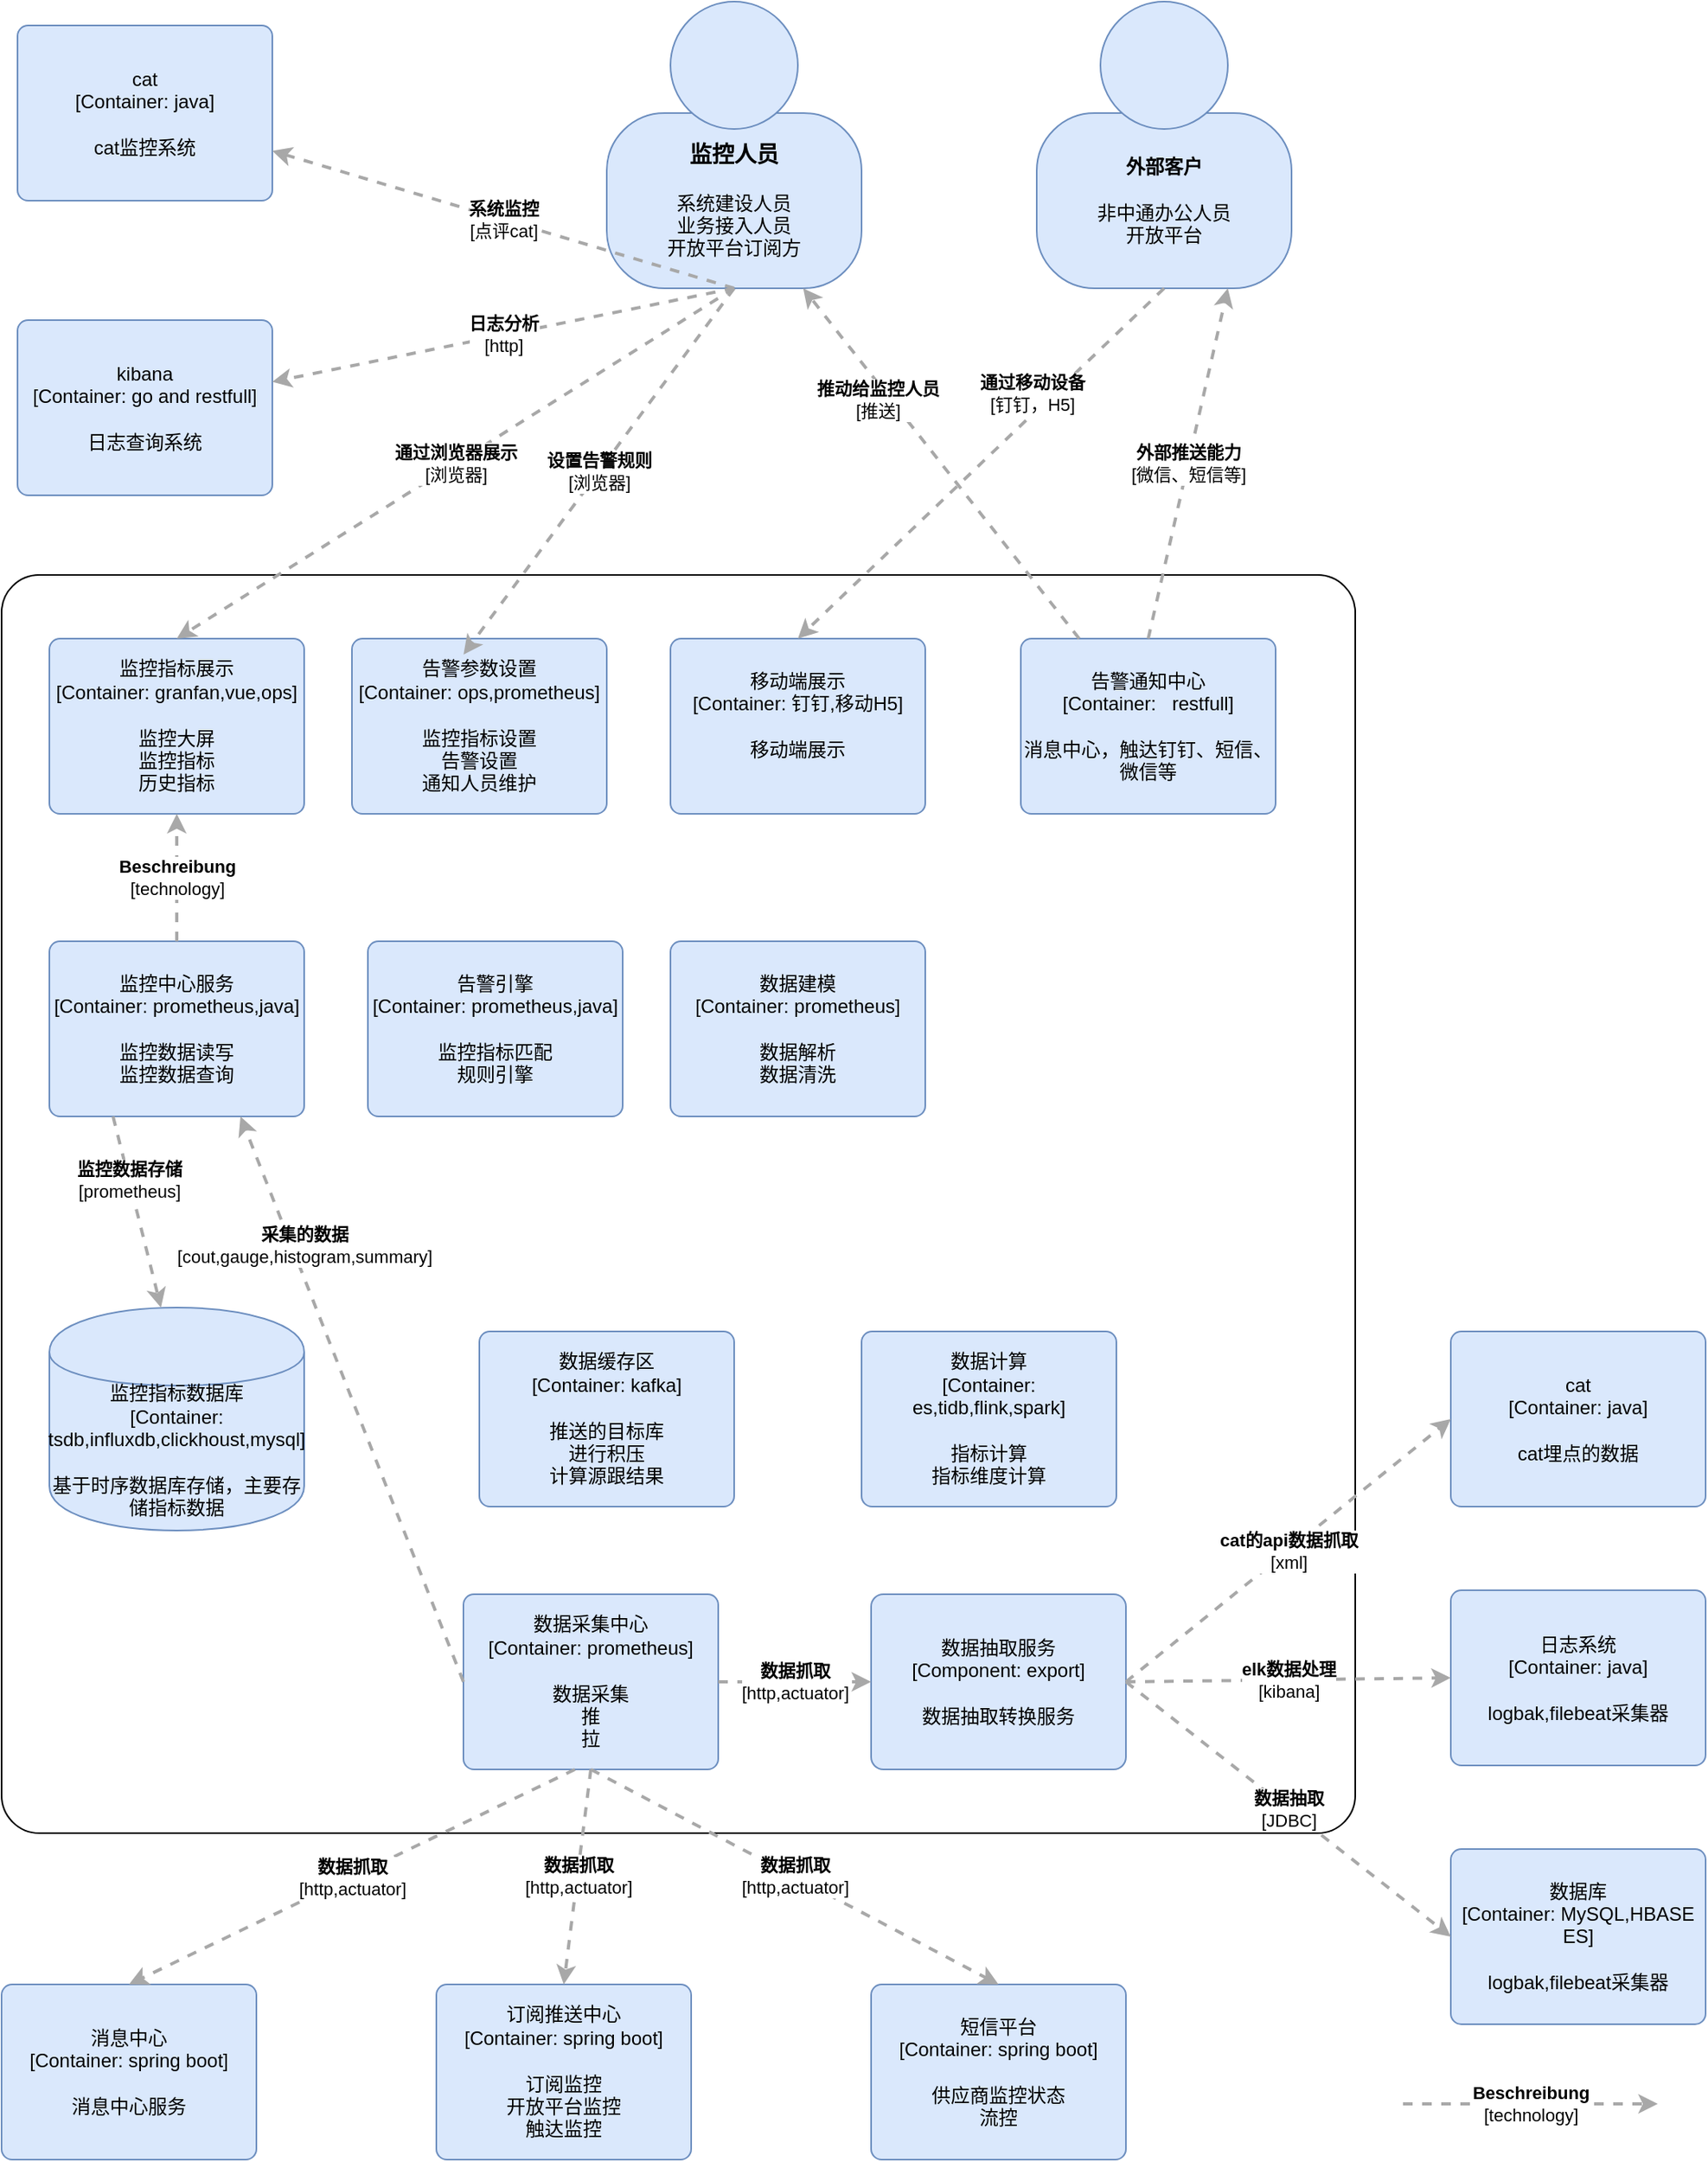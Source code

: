 <mxfile version="12.1.0" type="github" pages="1"><diagram id="i78jF7S9eZtzGsGvZzqO" name="Page-1"><mxGraphModel dx="1172" dy="1951" grid="1" gridSize="10" guides="1" tooltips="1" connect="1" arrows="1" fold="1" page="1" pageScale="1" pageWidth="827" pageHeight="1169" math="0" shadow="0"><root><mxCell id="0"/><mxCell id="1" parent="0"/><object label="&lt;div style=&quot;text-align: left&quot;&gt;&lt;br&gt;&lt;/div&gt;" placeholders="1" c4Name="hostname" c4Type="DeploymentNode" c4OperationSystem="operationSystem" c4ScalingFactor="scalingFactor" id="yf4RbYaAV2OzHXyKXAKW-41"><mxCell style="rounded=1;whiteSpace=wrap;html=1;labelBackgroundColor=none;fillColor=#ffffff;fontColor=#000000;align=left;arcSize=3;strokeColor=#000000;verticalAlign=bottom;shadow=0;comic=0;glass=0;gradientColor=none;" parent="1" vertex="1"><mxGeometry x="60" y="250" width="850" height="790" as="geometry"/><C4DeploymentNode as="c4"/></mxCell></object><mxCell id="yf4RbYaAV2OzHXyKXAKW-1" value="" style="group;rounded=0;labelBackgroundColor=none;fillColor=none;fontColor=#000000;align=center;html=1;" parent="1" vertex="1" connectable="0"><mxGeometry x="440" y="-110" width="160" height="180" as="geometry"/><C4Person as="c4"/></mxCell><object label="&lt;font style=&quot;font-size: 14px&quot;&gt;&lt;b&gt;监控人员&lt;/b&gt;&lt;/font&gt;&lt;br&gt;&lt;div&gt;&lt;br&gt;&lt;/div&gt;&lt;div&gt;系统建设人员&lt;/div&gt;&lt;div&gt;业务接入人员&lt;/div&gt;&lt;div&gt;开放平台订阅方&lt;/div&gt;" placeholders="1" c4Name="name" c4Type="body" c4Description="Beschreibung" id="yf4RbYaAV2OzHXyKXAKW-2"><mxCell style="rounded=1;whiteSpace=wrap;html=1;labelBackgroundColor=none;fillColor=#dae8fc;fontColor=#000000;align=center;arcSize=33;strokeColor=#6c8ebf;" parent="yf4RbYaAV2OzHXyKXAKW-1" vertex="1"><mxGeometry y="70" width="160" height="110" as="geometry"/><C4Person as="c4"/></mxCell></object><mxCell id="yf4RbYaAV2OzHXyKXAKW-3" value="" style="ellipse;whiteSpace=wrap;html=1;aspect=fixed;rounded=0;labelBackgroundColor=none;fillColor=#dae8fc;fontSize=12;fontColor=#000000;align=center;strokeColor=#6c8ebf;" parent="yf4RbYaAV2OzHXyKXAKW-1" vertex="1"><mxGeometry x="40" width="80" height="80" as="geometry"/><C4Person as="c4"/></mxCell><object label="cat&lt;br&gt;&lt;div&gt;[Container: java&lt;span&gt;]&lt;/span&gt;&lt;/div&gt;&lt;div&gt;&lt;br&gt;&lt;/div&gt;&lt;div&gt;cat监控系统&lt;/div&gt;" placeholders="1" c4Name="name" c4Type="Container" c4Technology="technology" c4Description="Beschreibung" id="yf4RbYaAV2OzHXyKXAKW-24"><mxCell style="rounded=1;whiteSpace=wrap;html=1;labelBackgroundColor=none;fillColor=#dae8fc;fontColor=#000000;align=center;arcSize=6;strokeColor=#6c8ebf;" parent="1" vertex="1"><mxGeometry x="70" y="-95" width="160" height="110" as="geometry"/><C4Container as="c4"/></mxCell></object><mxCell id="yf4RbYaAV2OzHXyKXAKW-31" value="" style="group;rounded=0;labelBackgroundColor=none;align=center;html=1;" parent="1" vertex="1" connectable="0"><mxGeometry x="710" y="-110" width="160" height="180" as="geometry"/><C4Person as="c4"/></mxCell><object label="&lt;b&gt;外部客户&lt;/b&gt;&lt;br&gt;&lt;div&gt;&lt;br&gt;&lt;/div&gt;&lt;div&gt;非中通办公人员&lt;/div&gt;&lt;div&gt;开放平台&lt;/div&gt;" placeholders="1" c4Name="name" c4Type="body" c4Description="Beschreibung" id="yf4RbYaAV2OzHXyKXAKW-32"><mxCell style="rounded=1;whiteSpace=wrap;html=1;labelBackgroundColor=none;fillColor=#dae8fc;fontColor=#000000;align=center;arcSize=33;strokeColor=#6c8ebf;" parent="yf4RbYaAV2OzHXyKXAKW-31" vertex="1"><mxGeometry y="70" width="160" height="110" as="geometry"/><C4Person as="c4"/></mxCell></object><mxCell id="yf4RbYaAV2OzHXyKXAKW-33" value="" style="ellipse;whiteSpace=wrap;html=1;aspect=fixed;rounded=0;labelBackgroundColor=none;fillColor=#dae8fc;fontSize=12;fontColor=#000000;align=center;strokeColor=#6c8ebf;" parent="yf4RbYaAV2OzHXyKXAKW-31" vertex="1"><mxGeometry x="40" width="80" height="80" as="geometry"/><C4Person as="c4"/></mxCell><object label="kibana&lt;br&gt;&lt;div&gt;[Container: go and restfull&lt;span&gt;]&lt;/span&gt;&lt;/div&gt;&lt;div&gt;&lt;br&gt;&lt;/div&gt;&lt;div&gt;日志查询系统&lt;/div&gt;" placeholders="1" c4Name="name" c4Type="Container" c4Technology="technology" c4Description="Beschreibung" id="yf4RbYaAV2OzHXyKXAKW-34"><mxCell style="rounded=1;whiteSpace=wrap;html=1;labelBackgroundColor=none;fillColor=#dae8fc;fontColor=#000000;align=center;arcSize=6;strokeColor=#6c8ebf;" parent="1" vertex="1"><mxGeometry x="70" y="90" width="160" height="110" as="geometry"/><C4Container as="c4"/></mxCell></object><object label="告警通知中心&lt;br&gt;&lt;div&gt;[Container:&amp;nbsp; &amp;nbsp;restfull&lt;span&gt;]&lt;/span&gt;&lt;/div&gt;&lt;div&gt;&lt;br&gt;&lt;/div&gt;&lt;div&gt;消息中心，触达钉钉、短信、微信等&lt;/div&gt;" placeholders="1" c4Name="name" c4Type="Container" c4Technology="technology" c4Description="Beschreibung" id="yf4RbYaAV2OzHXyKXAKW-36"><mxCell style="rounded=1;whiteSpace=wrap;html=1;labelBackgroundColor=none;fillColor=#dae8fc;fontColor=#000000;align=center;arcSize=6;strokeColor=#6c8ebf;" parent="1" vertex="1"><mxGeometry x="700" y="290" width="160" height="110" as="geometry"/><C4Container as="c4"/></mxCell></object><object label="监控指标数据库&lt;br&gt;&lt;div&gt;[Container: tsdb,influxdb,clickhoust,mysql]&lt;/div&gt;&lt;div&gt;&lt;br&gt;&lt;/div&gt;&lt;div&gt;基于时序数据库存储，主要存储指标数据&lt;/div&gt;" placeholders="1" c4Type="Database" c4Technology="technology" c4Description="Beschreibung" id="yf4RbYaAV2OzHXyKXAKW-40"><mxCell style="shape=cylinder;whiteSpace=wrap;html=1;boundedLbl=1;rounded=0;labelBackgroundColor=none;fillColor=#dae8fc;fontSize=12;fontColor=#000000;align=center;strokeColor=#6c8ebf;" parent="1" vertex="1"><mxGeometry x="90" y="710" width="160" height="140" as="geometry"/><C4Database as="c4"/></mxCell></object><object label="监控指标展示&lt;br&gt;&lt;div&gt;[Container: granfan,vue,ops&lt;span&gt;]&lt;/span&gt;&lt;/div&gt;&lt;div&gt;&lt;br&gt;&lt;/div&gt;&lt;div&gt;监控大屏&lt;/div&gt;&lt;div&gt;监控指标&lt;/div&gt;&lt;div&gt;&lt;span&gt;历史指标&lt;/span&gt;&lt;/div&gt;" placeholders="1" c4Name="name" c4Type="Container" c4Technology="technology" c4Description="Beschreibung" id="yf4RbYaAV2OzHXyKXAKW-42"><mxCell style="rounded=1;whiteSpace=wrap;html=1;labelBackgroundColor=none;fillColor=#dae8fc;fontColor=#000000;align=center;arcSize=6;strokeColor=#6c8ebf;shadow=0;glass=0;comic=0;" parent="1" vertex="1"><mxGeometry x="90" y="290" width="160" height="110" as="geometry"/><C4Container as="c4"/></mxCell></object><object label="告警参数设置&lt;br&gt;&lt;div&gt;[Container: ops,prometheus&lt;span&gt;]&lt;/span&gt;&lt;/div&gt;&lt;div&gt;&lt;br&gt;&lt;/div&gt;&lt;div&gt;监控指标设置&lt;/div&gt;&lt;div&gt;告警设置&lt;/div&gt;&lt;div&gt;通知人员维护&lt;/div&gt;" placeholders="1" c4Name="name" c4Type="Container" c4Technology="technology" c4Description="Beschreibung" id="ALVnCxlmgeaHpqrfKcKQ-1"><mxCell style="rounded=1;whiteSpace=wrap;html=1;labelBackgroundColor=none;fillColor=#dae8fc;fontColor=#000000;align=center;arcSize=6;strokeColor=#6c8ebf;shadow=0;glass=0;comic=0;" vertex="1" parent="1"><mxGeometry x="280" y="290" width="160" height="110" as="geometry"/><C4Container as="c4"/></mxCell></object><object label="移动端展示&lt;br&gt;&lt;div&gt;[Container: 钉钉,移动H5&lt;span&gt;]&lt;/span&gt;&lt;/div&gt;&lt;div&gt;&lt;br&gt;&lt;/div&gt;&lt;div&gt;移动端展示&lt;/div&gt;&lt;div&gt;&lt;br&gt;&lt;/div&gt;" placeholders="1" c4Name="name" c4Type="Container" c4Technology="technology" c4Description="Beschreibung" id="ALVnCxlmgeaHpqrfKcKQ-2"><mxCell style="rounded=1;whiteSpace=wrap;html=1;labelBackgroundColor=none;fillColor=#dae8fc;fontColor=#000000;align=center;arcSize=6;strokeColor=#6c8ebf;shadow=0;glass=0;comic=0;" vertex="1" parent="1"><mxGeometry x="480" y="290" width="160" height="110" as="geometry"/><C4Container as="c4"/></mxCell></object><object label="监控中心服务&lt;br&gt;&lt;div&gt;[Container: prometheus,java&lt;span&gt;]&lt;/span&gt;&lt;/div&gt;&lt;div&gt;&lt;br&gt;&lt;/div&gt;&lt;div&gt;监控数据读写&lt;/div&gt;&lt;div&gt;监控数据查询&lt;/div&gt;" placeholders="1" c4Name="name" c4Type="Container" c4Technology="technology" c4Description="Beschreibung" id="ALVnCxlmgeaHpqrfKcKQ-3"><mxCell style="rounded=1;whiteSpace=wrap;html=1;labelBackgroundColor=none;fillColor=#dae8fc;fontColor=#000000;align=center;arcSize=6;strokeColor=#6c8ebf;shadow=0;glass=0;comic=0;" vertex="1" parent="1"><mxGeometry x="90" y="480" width="160" height="110" as="geometry"/><C4Container as="c4"/></mxCell></object><object label="告警引擎&lt;br&gt;&lt;div&gt;[Container: prometheus,java&lt;span&gt;]&lt;/span&gt;&lt;/div&gt;&lt;div&gt;&lt;br&gt;&lt;/div&gt;&lt;div&gt;监控指标匹配&lt;/div&gt;&lt;div&gt;规则引擎&lt;/div&gt;" placeholders="1" c4Name="name" c4Type="Container" c4Technology="technology" c4Description="Beschreibung" id="ALVnCxlmgeaHpqrfKcKQ-4"><mxCell style="rounded=1;whiteSpace=wrap;html=1;labelBackgroundColor=none;fillColor=#dae8fc;fontColor=#000000;align=center;arcSize=6;strokeColor=#6c8ebf;shadow=0;glass=0;comic=0;" vertex="1" parent="1"><mxGeometry x="290" y="480" width="160" height="110" as="geometry"/><C4Container as="c4"/></mxCell></object><object label="数据建模&lt;br&gt;&lt;div&gt;[Container: prometheus&lt;span&gt;]&lt;/span&gt;&lt;/div&gt;&lt;div&gt;&lt;br&gt;&lt;/div&gt;&lt;div&gt;数据解析&lt;/div&gt;&lt;div&gt;数据清洗&lt;/div&gt;" placeholders="1" c4Name="name" c4Type="Container" c4Technology="technology" c4Description="Beschreibung" id="ALVnCxlmgeaHpqrfKcKQ-5"><mxCell style="rounded=1;whiteSpace=wrap;html=1;labelBackgroundColor=none;fillColor=#dae8fc;fontColor=#000000;align=center;arcSize=6;strokeColor=#6c8ebf;shadow=0;glass=0;comic=0;" vertex="1" parent="1"><mxGeometry x="480" y="480" width="160" height="110" as="geometry"/><C4Container as="c4"/></mxCell></object><object label="数据计算&lt;br&gt;&lt;div&gt;[Container: es,tidb,flink,spark&lt;span&gt;]&lt;/span&gt;&lt;/div&gt;&lt;div&gt;&lt;br&gt;&lt;/div&gt;&lt;div&gt;指标计算&lt;/div&gt;&lt;div&gt;指标维度计算&lt;/div&gt;" placeholders="1" c4Name="name" c4Type="Container" c4Technology="technology" c4Description="Beschreibung" id="ALVnCxlmgeaHpqrfKcKQ-6"><mxCell style="rounded=1;whiteSpace=wrap;html=1;labelBackgroundColor=none;fillColor=#dae8fc;fontColor=#000000;align=center;arcSize=6;strokeColor=#6c8ebf;shadow=0;glass=0;comic=0;" vertex="1" parent="1"><mxGeometry x="600" y="725" width="160" height="110" as="geometry"/><C4Container as="c4"/></mxCell></object><object label="数据采集中心&lt;br&gt;&lt;div&gt;[Container: prometheus&lt;span&gt;]&lt;/span&gt;&lt;/div&gt;&lt;div&gt;&lt;br&gt;&lt;/div&gt;&lt;div&gt;数据采集&lt;/div&gt;&lt;div&gt;推&lt;/div&gt;&lt;div&gt;拉&lt;/div&gt;" placeholders="1" c4Name="name" c4Type="Container" c4Technology="technology" c4Description="Beschreibung" id="ALVnCxlmgeaHpqrfKcKQ-7"><mxCell style="rounded=1;whiteSpace=wrap;html=1;labelBackgroundColor=none;fillColor=#dae8fc;fontColor=#000000;align=center;arcSize=6;strokeColor=#6c8ebf;shadow=0;glass=0;comic=0;" vertex="1" parent="1"><mxGeometry x="350" y="890" width="160" height="110" as="geometry"/><C4Container as="c4"/></mxCell></object><object label="消息中心&lt;br&gt;&lt;div&gt;[Container: spring boot&lt;span&gt;]&lt;/span&gt;&lt;/div&gt;&lt;div&gt;&lt;br&gt;&lt;/div&gt;&lt;div&gt;消息中心服务&lt;/div&gt;" placeholders="1" c4Name="name" c4Type="Container" c4Technology="technology" c4Description="Beschreibung" id="ALVnCxlmgeaHpqrfKcKQ-8"><mxCell style="rounded=1;whiteSpace=wrap;html=1;labelBackgroundColor=none;fillColor=#dae8fc;fontColor=#000000;align=center;arcSize=6;strokeColor=#6c8ebf;" vertex="1" parent="1"><mxGeometry x="60" y="1135" width="160" height="110" as="geometry"/><C4Container as="c4"/></mxCell></object><object label="订阅推送中心&lt;br&gt;&lt;div&gt;[Container: spring boot&lt;span&gt;]&lt;/span&gt;&lt;/div&gt;&lt;div&gt;&lt;br&gt;&lt;/div&gt;&lt;div&gt;订阅监控&lt;/div&gt;&lt;div&gt;开放平台监控&lt;/div&gt;&lt;div&gt;触达监控&lt;/div&gt;" placeholders="1" c4Name="name" c4Type="Container" c4Technology="technology" c4Description="Beschreibung" id="ALVnCxlmgeaHpqrfKcKQ-9"><mxCell style="rounded=1;whiteSpace=wrap;html=1;labelBackgroundColor=none;fillColor=#dae8fc;fontColor=#000000;align=center;arcSize=6;strokeColor=#6c8ebf;" vertex="1" parent="1"><mxGeometry x="333" y="1135" width="160" height="110" as="geometry"/><C4Container as="c4"/></mxCell></object><object label="短信平台&lt;br&gt;&lt;div&gt;[Container: spring boot&lt;span&gt;]&lt;/span&gt;&lt;/div&gt;&lt;div&gt;&lt;br&gt;&lt;/div&gt;&lt;div&gt;供应商监控状态&lt;/div&gt;&lt;div&gt;流控&lt;/div&gt;" placeholders="1" c4Name="name" c4Type="Container" c4Technology="technology" c4Description="Beschreibung" id="ALVnCxlmgeaHpqrfKcKQ-10"><mxCell style="rounded=1;whiteSpace=wrap;html=1;labelBackgroundColor=none;fillColor=#dae8fc;fontColor=#000000;align=center;arcSize=6;strokeColor=#6c8ebf;" vertex="1" parent="1"><mxGeometry x="606" y="1135" width="160" height="110" as="geometry"/><C4Container as="c4"/></mxCell></object><object label="数据缓存区&lt;br&gt;&lt;div&gt;[Container: kafka&lt;span&gt;]&lt;/span&gt;&lt;/div&gt;&lt;div&gt;&lt;br&gt;&lt;/div&gt;&lt;div&gt;推送的目标库&lt;/div&gt;&lt;div&gt;进行积压&lt;/div&gt;&lt;div&gt;计算源跟结果&lt;/div&gt;" placeholders="1" c4Name="name" c4Type="Container" c4Technology="technology" c4Description="Beschreibung" id="ALVnCxlmgeaHpqrfKcKQ-13"><mxCell style="rounded=1;whiteSpace=wrap;html=1;labelBackgroundColor=none;fillColor=#dae8fc;fontColor=#000000;align=center;arcSize=6;strokeColor=#6c8ebf;" vertex="1" parent="1"><mxGeometry x="360" y="725" width="160" height="110" as="geometry"/><C4Container as="c4"/></mxCell></object><object label="cat&lt;br&gt;&lt;div&gt;[Container: java&lt;span&gt;]&lt;/span&gt;&lt;/div&gt;&lt;div&gt;&lt;br&gt;&lt;/div&gt;&lt;div&gt;cat埋点的数据&lt;/div&gt;" placeholders="1" c4Name="name" c4Type="Container" c4Technology="technology" c4Description="Beschreibung" id="ALVnCxlmgeaHpqrfKcKQ-14"><mxCell style="rounded=1;whiteSpace=wrap;html=1;labelBackgroundColor=none;fillColor=#dae8fc;fontColor=#000000;align=center;arcSize=6;strokeColor=#6c8ebf;" vertex="1" parent="1"><mxGeometry x="970" y="725" width="160" height="110" as="geometry"/><C4Container as="c4"/></mxCell></object><object label="日志系统&lt;br&gt;&lt;div&gt;[Container: java&lt;span&gt;]&lt;/span&gt;&lt;/div&gt;&lt;div&gt;&lt;br&gt;&lt;/div&gt;&lt;div&gt;logbak,filebeat采集器&lt;/div&gt;" placeholders="1" c4Name="name" c4Type="Container" c4Technology="technology" c4Description="Beschreibung" id="ALVnCxlmgeaHpqrfKcKQ-15"><mxCell style="rounded=1;whiteSpace=wrap;html=1;labelBackgroundColor=none;fillColor=#dae8fc;fontColor=#000000;align=center;arcSize=6;strokeColor=#6c8ebf;" vertex="1" parent="1"><mxGeometry x="970" y="887.5" width="160" height="110" as="geometry"/><C4Container as="c4"/></mxCell></object><object label="&lt;div style=&quot;text-align: left&quot;&gt;&lt;div style=&quot;text-align: center&quot;&gt;&lt;b&gt;Beschreibung&lt;/b&gt;&lt;/div&gt;&lt;div style=&quot;text-align: center&quot;&gt;[technology]&lt;/div&gt;&lt;/div&gt;" c4Type="Relationship" c4Description="Beschreibung" c4Technology="technology" id="ALVnCxlmgeaHpqrfKcKQ-17"><mxCell style="edgeStyle=none;rounded=0;html=1;jettySize=auto;orthogonalLoop=1;strokeColor=#A8A8A8;strokeWidth=2;fontColor=#000000;jumpStyle=none;dashed=1;exitX=0.5;exitY=0;exitDx=0;exitDy=0;" edge="1" parent="1" source="ALVnCxlmgeaHpqrfKcKQ-3" target="yf4RbYaAV2OzHXyKXAKW-42"><mxGeometry width="160" relative="1" as="geometry"><mxPoint x="160" y="430" as="sourcePoint"/><mxPoint x="320" y="430" as="targetPoint"/></mxGeometry><C4Relationship as="c4"/></mxCell></object><object label="数据库&lt;br&gt;&lt;div&gt;[Container: MySQL,HBASE ES&lt;span&gt;]&lt;/span&gt;&lt;/div&gt;&lt;div&gt;&lt;br&gt;&lt;/div&gt;&lt;div&gt;logbak,filebeat采集器&lt;/div&gt;" placeholders="1" c4Name="name" c4Type="Container" c4Technology="technology" c4Description="Beschreibung" id="ALVnCxlmgeaHpqrfKcKQ-18"><mxCell style="rounded=1;whiteSpace=wrap;html=1;labelBackgroundColor=none;fillColor=#dae8fc;fontColor=#000000;align=center;arcSize=6;strokeColor=#6c8ebf;" vertex="1" parent="1"><mxGeometry x="970" y="1050" width="160" height="110" as="geometry"/><C4Container as="c4"/></mxCell></object><object label="&lt;div style=&quot;text-align: left&quot;&gt;&lt;div style=&quot;text-align: center&quot;&gt;&lt;b&gt;通过浏览器展示&lt;/b&gt;&lt;/div&gt;&lt;div style=&quot;text-align: center&quot;&gt;[浏览器]&lt;/div&gt;&lt;/div&gt;" c4Type="Relationship" c4Description="Beschreibung" c4Technology="technology" id="ALVnCxlmgeaHpqrfKcKQ-20"><mxCell style="edgeStyle=none;rounded=0;html=1;jettySize=auto;orthogonalLoop=1;strokeColor=#A8A8A8;strokeWidth=2;fontColor=#000000;jumpStyle=none;dashed=1;entryX=0.5;entryY=0;entryDx=0;entryDy=0;exitX=0.5;exitY=1;exitDx=0;exitDy=0;" edge="1" parent="1" source="yf4RbYaAV2OzHXyKXAKW-2" target="yf4RbYaAV2OzHXyKXAKW-42"><mxGeometry width="160" relative="1" as="geometry"><mxPoint x="510" y="120" as="sourcePoint"/><mxPoint x="200" y="110" as="targetPoint"/></mxGeometry><C4Relationship as="c4"/></mxCell></object><object label="&lt;div style=&quot;text-align: left&quot;&gt;&lt;div style=&quot;text-align: center&quot;&gt;&lt;b&gt;设置告警规则&lt;/b&gt;&lt;/div&gt;&lt;div style=&quot;text-align: center&quot;&gt;[浏览器]&lt;/div&gt;&lt;/div&gt;" c4Type="Relationship" c4Description="Beschreibung" c4Technology="technology" id="ALVnCxlmgeaHpqrfKcKQ-21"><mxCell style="edgeStyle=none;rounded=0;html=1;jettySize=auto;orthogonalLoop=1;strokeColor=#A8A8A8;strokeWidth=2;fontColor=#000000;jumpStyle=none;dashed=1;entryX=0.438;entryY=0.091;entryDx=0;entryDy=0;entryPerimeter=0;exitX=0.5;exitY=1;exitDx=0;exitDy=0;" edge="1" parent="1" source="yf4RbYaAV2OzHXyKXAKW-2" target="ALVnCxlmgeaHpqrfKcKQ-1"><mxGeometry width="160" relative="1" as="geometry"><mxPoint x="510" y="170" as="sourcePoint"/><mxPoint x="310" y="160" as="targetPoint"/><Array as="points"/></mxGeometry><C4Relationship as="c4"/></mxCell></object><object label="&lt;div style=&quot;text-align: left&quot;&gt;&lt;div style=&quot;text-align: center&quot;&gt;&lt;b&gt;系统监控&lt;/b&gt;&lt;/div&gt;&lt;div style=&quot;text-align: center&quot;&gt;[点评cat]&lt;/div&gt;&lt;/div&gt;" c4Type="Relationship" c4Description="Beschreibung" c4Technology="technology" id="ALVnCxlmgeaHpqrfKcKQ-22"><mxCell style="edgeStyle=none;rounded=0;html=1;jettySize=auto;orthogonalLoop=1;strokeColor=#A8A8A8;strokeWidth=2;fontColor=#000000;jumpStyle=none;dashed=1;exitX=0.5;exitY=1;exitDx=0;exitDy=0;" edge="1" parent="1" source="yf4RbYaAV2OzHXyKXAKW-2" target="yf4RbYaAV2OzHXyKXAKW-24"><mxGeometry width="160" relative="1" as="geometry"><mxPoint x="1030" y="660" as="sourcePoint"/><mxPoint x="510" y="200" as="targetPoint"/></mxGeometry><C4Relationship as="c4"/></mxCell></object><object label="&lt;div style=&quot;text-align: left&quot;&gt;&lt;div style=&quot;text-align: center&quot;&gt;&lt;b&gt;日志分析&lt;/b&gt;&lt;/div&gt;&lt;div style=&quot;text-align: center&quot;&gt;[http]&lt;/div&gt;&lt;/div&gt;" c4Type="Relationship" c4Description="Beschreibung" c4Technology="technology" id="ALVnCxlmgeaHpqrfKcKQ-23"><mxCell style="edgeStyle=none;rounded=0;html=1;jettySize=auto;orthogonalLoop=1;strokeColor=#A8A8A8;strokeWidth=2;fontColor=#000000;jumpStyle=none;dashed=1;exitX=0.5;exitY=1;exitDx=0;exitDy=0;" edge="1" parent="1" source="yf4RbYaAV2OzHXyKXAKW-2" target="yf4RbYaAV2OzHXyKXAKW-34"><mxGeometry width="160" relative="1" as="geometry"><mxPoint x="670" y="190" as="sourcePoint"/><mxPoint x="600" y="190" as="targetPoint"/></mxGeometry><C4Relationship as="c4"/></mxCell></object><object label="&lt;div style=&quot;text-align: left&quot;&gt;&lt;div style=&quot;text-align: center&quot;&gt;&lt;b&gt;推动给监控人员&lt;/b&gt;&lt;/div&gt;&lt;div style=&quot;text-align: center&quot;&gt;[推送]&lt;/div&gt;&lt;/div&gt;" c4Type="Relationship" c4Description="Beschreibung" c4Technology="technology" id="ALVnCxlmgeaHpqrfKcKQ-24"><mxCell style="edgeStyle=none;rounded=0;html=1;jettySize=auto;orthogonalLoop=1;strokeColor=#A8A8A8;strokeWidth=2;fontColor=#000000;jumpStyle=none;dashed=1;" edge="1" parent="1" source="yf4RbYaAV2OzHXyKXAKW-36" target="yf4RbYaAV2OzHXyKXAKW-2"><mxGeometry x="0.401" y="7" width="160" relative="1" as="geometry"><mxPoint x="1030" y="250" as="sourcePoint"/><mxPoint x="610" y="140" as="targetPoint"/><mxPoint as="offset"/></mxGeometry><C4Relationship as="c4"/></mxCell></object><object label="&lt;div style=&quot;text-align: left&quot;&gt;&lt;div style=&quot;text-align: center&quot;&gt;&lt;b&gt;通过移动设备&lt;/b&gt;&lt;/div&gt;&lt;div style=&quot;text-align: center&quot;&gt;[钉钉，H5]&lt;/div&gt;&lt;/div&gt;" c4Type="Relationship" c4Description="Beschreibung" c4Technology="technology" id="ALVnCxlmgeaHpqrfKcKQ-25"><mxCell style="edgeStyle=none;rounded=0;html=1;entryX=0.5;entryY=0;jettySize=auto;orthogonalLoop=1;strokeColor=#A8A8A8;strokeWidth=2;fontColor=#000000;jumpStyle=none;dashed=1;exitX=0.5;exitY=1;exitDx=0;exitDy=0;entryDx=0;entryDy=0;" edge="1" parent="1" source="yf4RbYaAV2OzHXyKXAKW-32" target="ALVnCxlmgeaHpqrfKcKQ-2"><mxGeometry x="-0.33" y="-9" width="160" relative="1" as="geometry"><mxPoint x="910" y="110" as="sourcePoint"/><mxPoint x="1070" y="110" as="targetPoint"/><mxPoint y="-1" as="offset"/></mxGeometry><C4Relationship as="c4"/></mxCell></object><object label="&lt;div style=&quot;text-align: left&quot;&gt;&lt;div style=&quot;text-align: center&quot;&gt;&lt;b&gt;外部推送能力&lt;/b&gt;&lt;/div&gt;&lt;div style=&quot;text-align: center&quot;&gt;[微信、短信等]&lt;/div&gt;&lt;/div&gt;" c4Type="Relationship" c4Description="Beschreibung" c4Technology="technology" id="ALVnCxlmgeaHpqrfKcKQ-26"><mxCell style="edgeStyle=none;rounded=0;html=1;entryX=0.75;entryY=1;jettySize=auto;orthogonalLoop=1;strokeColor=#A8A8A8;strokeWidth=2;fontColor=#000000;jumpStyle=none;dashed=1;exitX=0.5;exitY=0;exitDx=0;exitDy=0;entryDx=0;entryDy=0;" edge="1" parent="1" source="yf4RbYaAV2OzHXyKXAKW-36" target="yf4RbYaAV2OzHXyKXAKW-32"><mxGeometry width="160" relative="1" as="geometry"><mxPoint x="830" y="180" as="sourcePoint"/><mxPoint x="1050" y="220" as="targetPoint"/></mxGeometry><C4Relationship as="c4"/></mxCell></object><object label="&lt;div style=&quot;text-align: left&quot;&gt;&lt;div style=&quot;text-align: center&quot;&gt;&lt;b&gt;数据抓取&lt;/b&gt;&lt;/div&gt;&lt;div style=&quot;text-align: center&quot;&gt;[http,actuator]&lt;/div&gt;&lt;/div&gt;" c4Type="Relationship" c4Description="Beschreibung" c4Technology="technology" id="ALVnCxlmgeaHpqrfKcKQ-29"><mxCell style="edgeStyle=none;rounded=0;html=1;entryX=0.5;entryY=0;jettySize=auto;orthogonalLoop=1;strokeColor=#A8A8A8;strokeWidth=2;fontColor=#000000;jumpStyle=none;dashed=1;entryDx=0;entryDy=0;" edge="1" parent="1" target="ALVnCxlmgeaHpqrfKcKQ-8"><mxGeometry width="160" relative="1" as="geometry"><mxPoint x="420" y="1000" as="sourcePoint"/><mxPoint x="580" y="1000" as="targetPoint"/></mxGeometry><C4Relationship as="c4"/></mxCell></object><object label="&lt;div style=&quot;text-align: left&quot;&gt;&lt;div style=&quot;text-align: center&quot;&gt;&lt;b&gt;数据抓取&lt;/b&gt;&lt;/div&gt;&lt;div style=&quot;text-align: center&quot;&gt;[http,actuator]&lt;/div&gt;&lt;/div&gt;" c4Type="Relationship" c4Description="Beschreibung" c4Technology="technology" id="ALVnCxlmgeaHpqrfKcKQ-30"><mxCell style="edgeStyle=none;rounded=0;html=1;entryX=0.5;entryY=0;jettySize=auto;orthogonalLoop=1;strokeColor=#A8A8A8;strokeWidth=2;fontColor=#000000;jumpStyle=none;dashed=1;entryDx=0;entryDy=0;exitX=0.5;exitY=1;exitDx=0;exitDy=0;" edge="1" parent="1" source="ALVnCxlmgeaHpqrfKcKQ-7" target="ALVnCxlmgeaHpqrfKcKQ-9"><mxGeometry width="160" relative="1" as="geometry"><mxPoint x="430" y="1010" as="sourcePoint"/><mxPoint x="150" y="1145" as="targetPoint"/></mxGeometry><C4Relationship as="c4"/></mxCell></object><object label="&lt;div style=&quot;text-align: left&quot;&gt;&lt;div style=&quot;text-align: center&quot;&gt;&lt;b&gt;数据抓取&lt;/b&gt;&lt;/div&gt;&lt;div style=&quot;text-align: center&quot;&gt;[http,actuator]&lt;/div&gt;&lt;/div&gt;" c4Type="Relationship" c4Description="Beschreibung" c4Technology="technology" id="ALVnCxlmgeaHpqrfKcKQ-31"><mxCell style="edgeStyle=none;rounded=0;html=1;entryX=0.5;entryY=0;jettySize=auto;orthogonalLoop=1;strokeColor=#A8A8A8;strokeWidth=2;fontColor=#000000;jumpStyle=none;dashed=1;entryDx=0;entryDy=0;exitX=0.5;exitY=1;exitDx=0;exitDy=0;" edge="1" parent="1" source="ALVnCxlmgeaHpqrfKcKQ-7" target="ALVnCxlmgeaHpqrfKcKQ-10"><mxGeometry width="160" relative="1" as="geometry"><mxPoint x="440" y="1010" as="sourcePoint"/><mxPoint x="423" y="1145" as="targetPoint"/></mxGeometry><C4Relationship as="c4"/></mxCell></object><object label="&lt;div style=&quot;text-align: left&quot;&gt;&lt;div style=&quot;text-align: center&quot;&gt;&lt;b&gt;Beschreibung&lt;/b&gt;&lt;/div&gt;&lt;div style=&quot;text-align: center&quot;&gt;[technology]&lt;/div&gt;&lt;/div&gt;" c4Type="Relationship" c4Description="Beschreibung" c4Technology="technology" id="ALVnCxlmgeaHpqrfKcKQ-32"><mxCell style="edgeStyle=none;rounded=0;html=1;entryX=0;entryY=0.5;jettySize=auto;orthogonalLoop=1;strokeColor=#A8A8A8;strokeWidth=2;fontColor=#000000;jumpStyle=none;dashed=1;" edge="1" parent="1"><mxGeometry width="160" relative="1" as="geometry"><mxPoint x="940" y="1210" as="sourcePoint"/><mxPoint x="1100" y="1210" as="targetPoint"/></mxGeometry><C4Relationship as="c4"/></mxCell></object><object label="数据抽取服务&lt;br&gt;&lt;div&gt;[Component: export&lt;span&gt;]&lt;/span&gt;&lt;/div&gt;&lt;div&gt;&lt;br&gt;&lt;/div&gt;&lt;div&gt;数据抽取转换服务&lt;/div&gt;" placeholders="1" c4Name="name" c4Type="Component" c4Technology="technology" c4Description="Beschreibung" id="ALVnCxlmgeaHpqrfKcKQ-35"><mxCell style="rounded=1;whiteSpace=wrap;html=1;labelBackgroundColor=none;fillColor=#dae8fc;fontColor=#000000;align=center;arcSize=7;strokeColor=#6c8ebf;" vertex="1" parent="1"><mxGeometry x="606" y="890" width="160" height="110" as="geometry"/><C4Component as="c4"/></mxCell></object><object label="&lt;div style=&quot;text-align: left&quot;&gt;&lt;div style=&quot;text-align: center&quot;&gt;&lt;b&gt;数据抓取&lt;/b&gt;&lt;/div&gt;&lt;div style=&quot;text-align: center&quot;&gt;[http,actuator]&lt;/div&gt;&lt;/div&gt;" c4Type="Relationship" c4Description="Beschreibung" c4Technology="technology" id="ALVnCxlmgeaHpqrfKcKQ-36"><mxCell style="edgeStyle=none;rounded=0;html=1;entryX=0;entryY=0.5;jettySize=auto;orthogonalLoop=1;strokeColor=#A8A8A8;strokeWidth=2;fontColor=#000000;jumpStyle=none;dashed=1;entryDx=0;entryDy=0;exitX=1;exitY=0.5;exitDx=0;exitDy=0;" edge="1" parent="1" source="ALVnCxlmgeaHpqrfKcKQ-7" target="ALVnCxlmgeaHpqrfKcKQ-35"><mxGeometry width="160" relative="1" as="geometry"><mxPoint x="440" y="1010" as="sourcePoint"/><mxPoint x="696" y="1145" as="targetPoint"/></mxGeometry><C4Relationship as="c4"/></mxCell></object><object label="&lt;div style=&quot;text-align: left&quot;&gt;&lt;div style=&quot;text-align: center&quot;&gt;&lt;b&gt;cat的api数据抓取&lt;/b&gt;&lt;/div&gt;&lt;div style=&quot;text-align: center&quot;&gt;[xml]&lt;/div&gt;&lt;/div&gt;" c4Type="Relationship" c4Description="Beschreibung" c4Technology="technology" id="ALVnCxlmgeaHpqrfKcKQ-37"><mxCell style="edgeStyle=none;rounded=0;html=1;entryX=0;entryY=0.5;jettySize=auto;orthogonalLoop=1;strokeColor=#A8A8A8;strokeWidth=2;fontColor=#000000;jumpStyle=none;dashed=1;entryDx=0;entryDy=0;exitX=1;exitY=0.5;exitDx=0;exitDy=0;" edge="1" parent="1" source="ALVnCxlmgeaHpqrfKcKQ-35" target="ALVnCxlmgeaHpqrfKcKQ-14"><mxGeometry width="160" relative="1" as="geometry"><mxPoint x="810" y="940" as="sourcePoint"/><mxPoint x="970" y="940" as="targetPoint"/></mxGeometry><C4Relationship as="c4"/></mxCell></object><object label="&lt;div style=&quot;text-align: left&quot;&gt;&lt;div style=&quot;text-align: center&quot;&gt;&lt;b&gt;elk数据处理&lt;/b&gt;&lt;/div&gt;&lt;div style=&quot;text-align: center&quot;&gt;[kibana]&lt;/div&gt;&lt;/div&gt;" c4Type="Relationship" c4Description="Beschreibung" c4Technology="technology" id="ALVnCxlmgeaHpqrfKcKQ-38"><mxCell style="edgeStyle=none;rounded=0;html=1;entryX=0;entryY=0.5;jettySize=auto;orthogonalLoop=1;strokeColor=#A8A8A8;strokeWidth=2;fontColor=#000000;jumpStyle=none;dashed=1;entryDx=0;entryDy=0;exitX=1;exitY=0.5;exitDx=0;exitDy=0;" edge="1" parent="1" source="ALVnCxlmgeaHpqrfKcKQ-35" target="ALVnCxlmgeaHpqrfKcKQ-15"><mxGeometry width="160" relative="1" as="geometry"><mxPoint x="776" y="909.93" as="sourcePoint"/><mxPoint x="980" y="795" as="targetPoint"/></mxGeometry><C4Relationship as="c4"/></mxCell></object><object label="&lt;div style=&quot;text-align: left&quot;&gt;&lt;div style=&quot;text-align: center&quot;&gt;&lt;b&gt;数据抽取&lt;/b&gt;&lt;/div&gt;&lt;div style=&quot;text-align: center&quot;&gt;[JDBC]&lt;/div&gt;&lt;/div&gt;" c4Type="Relationship" c4Description="Beschreibung" c4Technology="technology" id="ALVnCxlmgeaHpqrfKcKQ-39"><mxCell style="edgeStyle=none;rounded=0;html=1;entryX=0;entryY=0.5;jettySize=auto;orthogonalLoop=1;strokeColor=#A8A8A8;strokeWidth=2;fontColor=#000000;jumpStyle=none;dashed=1;entryDx=0;entryDy=0;exitX=1;exitY=0.5;exitDx=0;exitDy=0;" edge="1" parent="1" source="ALVnCxlmgeaHpqrfKcKQ-35" target="ALVnCxlmgeaHpqrfKcKQ-18"><mxGeometry width="160" relative="1" as="geometry"><mxPoint x="786" y="919.93" as="sourcePoint"/><mxPoint x="990" y="805" as="targetPoint"/></mxGeometry><C4Relationship as="c4"/></mxCell></object><object label="&lt;div style=&quot;text-align: left&quot;&gt;&lt;div style=&quot;text-align: center&quot;&gt;&lt;b&gt;采集的数据&lt;/b&gt;&lt;/div&gt;&lt;div style=&quot;text-align: center&quot;&gt;[cout,gauge,histogram,summary]&lt;/div&gt;&lt;/div&gt;" c4Type="Relationship" c4Description="Beschreibung" c4Technology="technology" id="ALVnCxlmgeaHpqrfKcKQ-41"><mxCell style="edgeStyle=none;rounded=0;html=1;jettySize=auto;orthogonalLoop=1;strokeColor=#A8A8A8;strokeWidth=2;fontColor=#000000;jumpStyle=none;dashed=1;exitX=0;exitY=0.5;exitDx=0;exitDy=0;entryX=0.75;entryY=1;entryDx=0;entryDy=0;" edge="1" parent="1" source="ALVnCxlmgeaHpqrfKcKQ-7" target="ALVnCxlmgeaHpqrfKcKQ-3"><mxGeometry x="0.533" y="-8" width="160" relative="1" as="geometry"><mxPoint x="130" y="950" as="sourcePoint"/><mxPoint x="290" y="950" as="targetPoint"/><mxPoint y="1" as="offset"/></mxGeometry><C4Relationship as="c4"/></mxCell></object><object label="&lt;div style=&quot;text-align: left&quot;&gt;&lt;div style=&quot;text-align: center&quot;&gt;&lt;b&gt;监控数据存储&lt;/b&gt;&lt;/div&gt;&lt;div style=&quot;text-align: center&quot;&gt;[prometheus]&lt;/div&gt;&lt;/div&gt;" c4Type="Relationship" c4Description="Beschreibung" c4Technology="technology" id="ALVnCxlmgeaHpqrfKcKQ-42"><mxCell style="edgeStyle=none;rounded=0;html=1;entryX=0.438;entryY=0;jettySize=auto;orthogonalLoop=1;strokeColor=#A8A8A8;strokeWidth=2;fontColor=#000000;jumpStyle=none;dashed=1;exitX=0.25;exitY=1;exitDx=0;exitDy=0;entryDx=0;entryDy=0;entryPerimeter=0;" edge="1" parent="1" source="ALVnCxlmgeaHpqrfKcKQ-3" target="yf4RbYaAV2OzHXyKXAKW-40"><mxGeometry x="-0.333" width="160" relative="1" as="geometry"><mxPoint x="420" y="650" as="sourcePoint"/><mxPoint x="580" y="650" as="targetPoint"/><mxPoint as="offset"/></mxGeometry><C4Relationship as="c4"/></mxCell></object></root></mxGraphModel></diagram></mxfile>